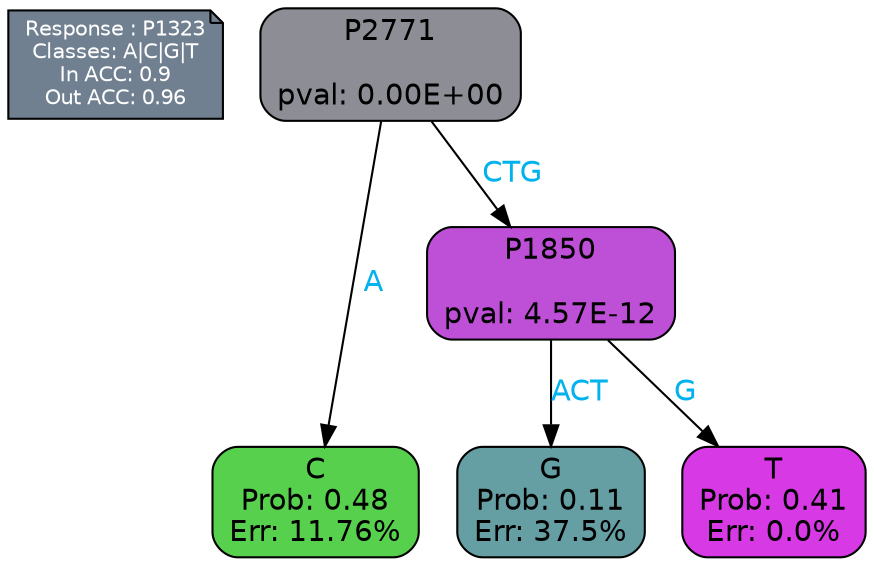 digraph Tree {
node [shape=box, style="filled, rounded", color="black", fontname=helvetica] ;
graph [ranksep=equally, splines=polylines, bgcolor=transparent, dpi=600] ;
edge [fontname=helvetica] ;
LEGEND [label="Response : P1323
Classes: A|C|G|T
In ACC: 0.9
Out ACC: 0.96
",shape=note,align=left,style=filled,fillcolor="slategray",fontcolor="white",fontsize=10];1 [label="P2771

pval: 0.00E+00", fillcolor="#8d8d95"] ;
2 [label="C
Prob: 0.48
Err: 11.76%", fillcolor="#57d04d"] ;
3 [label="P1850

pval: 4.57E-12", fillcolor="#be4fd7"] ;
4 [label="G
Prob: 0.11
Err: 37.5%", fillcolor="#659fa4"] ;
5 [label="T
Prob: 0.41
Err: 0.0%", fillcolor="#d739e5"] ;
1 -> 2 [label="A",fontcolor=deepskyblue2] ;
1 -> 3 [label="CTG",fontcolor=deepskyblue2] ;
3 -> 4 [label="ACT",fontcolor=deepskyblue2] ;
3 -> 5 [label="G",fontcolor=deepskyblue2] ;
{rank = same; 2;4;5;}{rank = same; LEGEND;1;}}